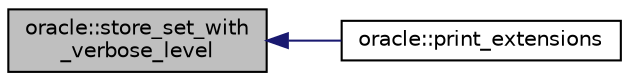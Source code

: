 digraph "oracle::store_set_with_verbose_level"
{
  edge [fontname="Helvetica",fontsize="10",labelfontname="Helvetica",labelfontsize="10"];
  node [fontname="Helvetica",fontsize="10",shape=record];
  rankdir="LR";
  Node9603 [label="oracle::store_set_with\l_verbose_level",height=0.2,width=0.4,color="black", fillcolor="grey75", style="filled", fontcolor="black"];
  Node9603 -> Node9604 [dir="back",color="midnightblue",fontsize="10",style="solid",fontname="Helvetica"];
  Node9604 [label="oracle::print_extensions",height=0.2,width=0.4,color="black", fillcolor="white", style="filled",URL="$d7/da7/classoracle.html#a0f52757cf7b3c1bf5c0d96811ac3a858"];
}

